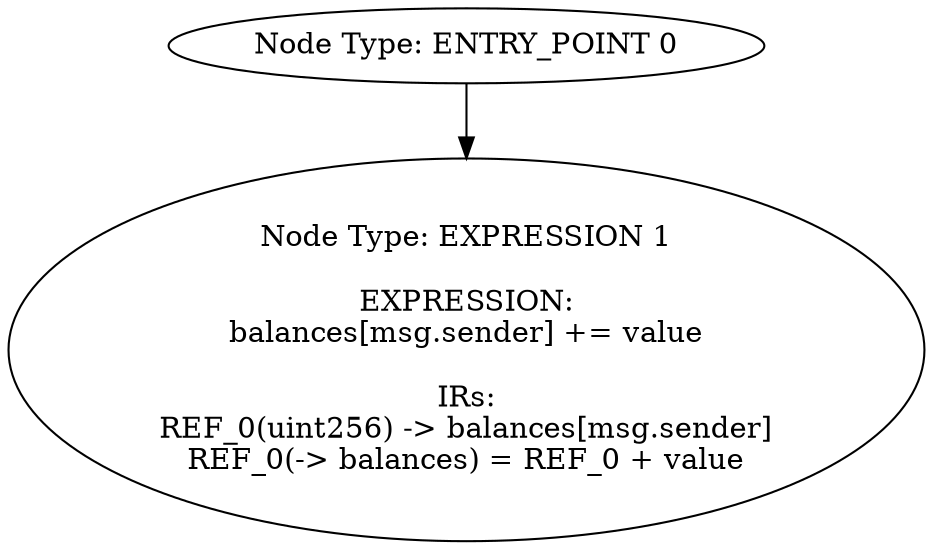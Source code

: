 digraph{
0[label="Node Type: ENTRY_POINT 0
"];
0->1;
1[label="Node Type: EXPRESSION 1

EXPRESSION:
balances[msg.sender] += value

IRs:
REF_0(uint256) -> balances[msg.sender]
REF_0(-> balances) = REF_0 + value"];
}
